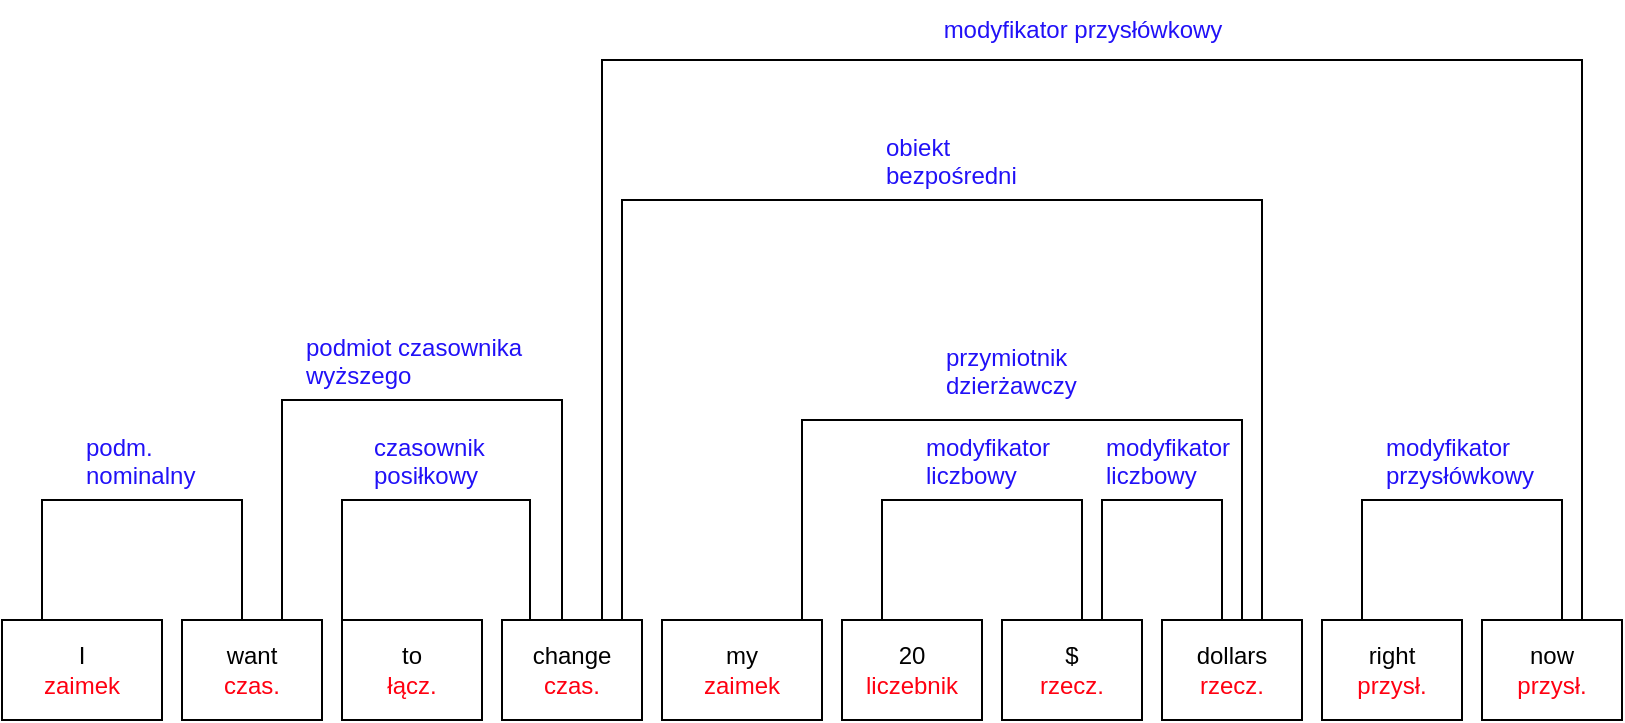 <mxfile version="21.6.8" type="github">
  <diagram name="Strona-1" id="wPOHInvlTbDzHIjxE4CW">
    <mxGraphModel dx="1371" dy="1000" grid="1" gridSize="10" guides="1" tooltips="1" connect="1" arrows="1" fold="1" page="1" pageScale="1" pageWidth="827" pageHeight="1169" math="0" shadow="0">
      <root>
        <mxCell id="0" />
        <mxCell id="1" parent="0" />
        <mxCell id="a_Q1eAjNwYJm86amQNqQ-1" value="&lt;div&gt;I&lt;/div&gt;&lt;div&gt;&lt;font color=&quot;#ff0011&quot;&gt;zaimek&lt;/font&gt;&lt;/div&gt;" style="rounded=0;whiteSpace=wrap;html=1;" parent="1" vertex="1">
          <mxGeometry x="10" y="390" width="80" height="50" as="geometry" />
        </mxCell>
        <mxCell id="a_Q1eAjNwYJm86amQNqQ-2" value="want&lt;br&gt;&lt;font color=&quot;#ff0011&quot;&gt;czas.&lt;/font&gt;" style="rounded=0;whiteSpace=wrap;html=1;" parent="1" vertex="1">
          <mxGeometry x="100" y="390" width="70" height="50" as="geometry" />
        </mxCell>
        <mxCell id="a_Q1eAjNwYJm86amQNqQ-3" value="&lt;div&gt;to&lt;font color=&quot;#ff0011&quot;&gt;&lt;br&gt;&lt;/font&gt;&lt;/div&gt;&lt;div&gt;&lt;font color=&quot;#ff0011&quot;&gt;łącz.&lt;/font&gt;&lt;/div&gt;" style="rounded=0;whiteSpace=wrap;html=1;" parent="1" vertex="1">
          <mxGeometry x="180" y="390" width="70" height="50" as="geometry" />
        </mxCell>
        <mxCell id="a_Q1eAjNwYJm86amQNqQ-4" value="&lt;div&gt;change&lt;font color=&quot;#ff0011&quot;&gt;&lt;br&gt;&lt;/font&gt;&lt;/div&gt;&lt;div&gt;&lt;font color=&quot;#ff0011&quot;&gt;czas.&lt;/font&gt;&lt;/div&gt;" style="rounded=0;whiteSpace=wrap;html=1;" parent="1" vertex="1">
          <mxGeometry x="260" y="390" width="70" height="50" as="geometry" />
        </mxCell>
        <mxCell id="a_Q1eAjNwYJm86amQNqQ-5" value="&lt;div&gt;my&lt;font color=&quot;#ff0011&quot;&gt;&lt;br&gt;&lt;/font&gt;&lt;/div&gt;&lt;div&gt;&lt;font color=&quot;#ff0011&quot;&gt;zaimek&lt;/font&gt;&lt;/div&gt;" style="rounded=0;whiteSpace=wrap;html=1;" parent="1" vertex="1">
          <mxGeometry x="340" y="390" width="80" height="50" as="geometry" />
        </mxCell>
        <mxCell id="a_Q1eAjNwYJm86amQNqQ-6" value="&lt;div&gt;20&lt;/div&gt;&lt;div&gt;&lt;font color=&quot;#ff0011&quot;&gt;liczebnik&lt;/font&gt;&lt;/div&gt;" style="rounded=0;whiteSpace=wrap;html=1;" parent="1" vertex="1">
          <mxGeometry x="430" y="390" width="70" height="50" as="geometry" />
        </mxCell>
        <mxCell id="a_Q1eAjNwYJm86amQNqQ-7" value="&lt;div&gt;$&lt;/div&gt;&lt;div&gt;&lt;font color=&quot;#ff0011&quot;&gt;rzecz.&lt;/font&gt;&lt;/div&gt;" style="rounded=0;whiteSpace=wrap;html=1;" parent="1" vertex="1">
          <mxGeometry x="510" y="390" width="70" height="50" as="geometry" />
        </mxCell>
        <mxCell id="a_Q1eAjNwYJm86amQNqQ-8" value="&lt;div&gt;dollars&lt;/div&gt;&lt;div&gt;&lt;font color=&quot;#ff0011&quot;&gt;rzecz.&lt;/font&gt;&lt;/div&gt;" style="rounded=0;whiteSpace=wrap;html=1;" parent="1" vertex="1">
          <mxGeometry x="590" y="390" width="70" height="50" as="geometry" />
        </mxCell>
        <mxCell id="a_Q1eAjNwYJm86amQNqQ-9" value="&lt;div&gt;right&lt;font color=&quot;#ff0011&quot;&gt;&lt;br&gt;&lt;/font&gt;&lt;/div&gt;&lt;div&gt;&lt;font color=&quot;#ff0011&quot;&gt;przysł.&lt;/font&gt;&lt;/div&gt;" style="rounded=0;whiteSpace=wrap;html=1;" parent="1" vertex="1">
          <mxGeometry x="670" y="390" width="70" height="50" as="geometry" />
        </mxCell>
        <mxCell id="a_Q1eAjNwYJm86amQNqQ-10" value="&lt;div&gt;now&lt;font color=&quot;#ff0011&quot;&gt;&lt;br&gt;&lt;/font&gt;&lt;/div&gt;&lt;div&gt;&lt;font color=&quot;#ff0011&quot;&gt;przysł.&lt;/font&gt;&lt;/div&gt;" style="rounded=0;whiteSpace=wrap;html=1;" parent="1" vertex="1">
          <mxGeometry x="750" y="390" width="70" height="50" as="geometry" />
        </mxCell>
        <mxCell id="a_Q1eAjNwYJm86amQNqQ-11" value="" style="shape=partialRectangle;whiteSpace=wrap;html=1;bottom=1;right=1;left=1;top=0;fillColor=none;routingCenterX=-0.5;rotation=-180;" parent="1" vertex="1">
          <mxGeometry x="410" y="290" width="220" height="100" as="geometry" />
        </mxCell>
        <mxCell id="a_Q1eAjNwYJm86amQNqQ-12" value="" style="shape=partialRectangle;whiteSpace=wrap;html=1;bottom=1;right=1;left=1;top=0;fillColor=none;routingCenterX=-0.5;rotation=-180;" parent="1" vertex="1">
          <mxGeometry x="150" y="280" width="140" height="110" as="geometry" />
        </mxCell>
        <mxCell id="a_Q1eAjNwYJm86amQNqQ-13" value="" style="shape=partialRectangle;whiteSpace=wrap;html=1;bottom=1;right=1;left=1;top=0;fillColor=none;routingCenterX=-0.5;rotation=-180;" parent="1" vertex="1">
          <mxGeometry x="180" y="330" width="94" height="60" as="geometry" />
        </mxCell>
        <mxCell id="a_Q1eAjNwYJm86amQNqQ-14" value="" style="shape=partialRectangle;whiteSpace=wrap;html=1;bottom=1;right=1;left=1;top=0;fillColor=none;routingCenterX=-0.5;rotation=-180;" parent="1" vertex="1">
          <mxGeometry x="310" y="110" width="490" height="280" as="geometry" />
        </mxCell>
        <mxCell id="a_Q1eAjNwYJm86amQNqQ-15" value="" style="shape=partialRectangle;whiteSpace=wrap;html=1;bottom=1;right=1;left=1;top=0;fillColor=none;routingCenterX=-0.5;rotation=-180;" parent="1" vertex="1">
          <mxGeometry x="690" y="330" width="100" height="60" as="geometry" />
        </mxCell>
        <mxCell id="a_Q1eAjNwYJm86amQNqQ-16" value="" style="shape=partialRectangle;whiteSpace=wrap;html=1;bottom=1;right=1;left=1;top=0;fillColor=none;routingCenterX=-0.5;rotation=-180;" parent="1" vertex="1">
          <mxGeometry x="320" y="180" width="320" height="210" as="geometry" />
        </mxCell>
        <mxCell id="a_Q1eAjNwYJm86amQNqQ-17" value="" style="shape=partialRectangle;whiteSpace=wrap;html=1;bottom=1;right=1;left=1;top=0;fillColor=none;routingCenterX=-0.5;rotation=-180;" parent="1" vertex="1">
          <mxGeometry x="450" y="330" width="100" height="60" as="geometry" />
        </mxCell>
        <mxCell id="a_Q1eAjNwYJm86amQNqQ-18" value="" style="shape=partialRectangle;whiteSpace=wrap;html=1;bottom=1;right=1;left=1;top=0;fillColor=none;routingCenterX=-0.5;rotation=-180;" parent="1" vertex="1">
          <mxGeometry x="560" y="330" width="60" height="60" as="geometry" />
        </mxCell>
        <mxCell id="a_Q1eAjNwYJm86amQNqQ-19" value="" style="shape=partialRectangle;whiteSpace=wrap;html=1;bottom=1;right=1;left=1;top=0;fillColor=none;routingCenterX=-0.5;rotation=-180;" parent="1" vertex="1">
          <mxGeometry x="30" y="330" width="100" height="60" as="geometry" />
        </mxCell>
        <mxCell id="a_Q1eAjNwYJm86amQNqQ-21" value="&lt;font color=&quot;#2111f7&quot;&gt;modyfikator przysłówkowy&lt;br&gt;&lt;/font&gt;" style="text;html=1;align=center;verticalAlign=middle;resizable=0;points=[];autosize=1;strokeColor=none;fillColor=none;" parent="1" vertex="1">
          <mxGeometry x="470" y="80" width="160" height="30" as="geometry" />
        </mxCell>
        <mxCell id="a_Q1eAjNwYJm86amQNqQ-23" value="&lt;font color=&quot;#2111f7&quot;&gt;obiekt bezpośredni&lt;br&gt;&lt;/font&gt;" style="text;whiteSpace=wrap;html=1;" parent="1" vertex="1">
          <mxGeometry x="450" y="140" width="80" height="40" as="geometry" />
        </mxCell>
        <mxCell id="a_Q1eAjNwYJm86amQNqQ-25" value="&lt;font color=&quot;#2111f7&quot;&gt;modyfikator liczbowy&lt;br&gt;&lt;/font&gt;" style="text;whiteSpace=wrap;html=1;" parent="1" vertex="1">
          <mxGeometry x="560" y="290" width="90" height="40" as="geometry" />
        </mxCell>
        <mxCell id="a_Q1eAjNwYJm86amQNqQ-26" value="&lt;font color=&quot;#2111f7&quot;&gt;przymiotnik dzierżawczy&lt;br&gt;&lt;/font&gt;" style="text;whiteSpace=wrap;html=1;" parent="1" vertex="1">
          <mxGeometry x="480" y="245" width="80" height="70" as="geometry" />
        </mxCell>
        <mxCell id="a_Q1eAjNwYJm86amQNqQ-27" value="&lt;font color=&quot;#2111f7&quot;&gt;podmiot czasownika wyższego&lt;br&gt;&lt;/font&gt;" style="text;whiteSpace=wrap;html=1;" parent="1" vertex="1">
          <mxGeometry x="160" y="240" width="140" height="80" as="geometry" />
        </mxCell>
        <mxCell id="a_Q1eAjNwYJm86amQNqQ-28" value="&lt;font color=&quot;#2111f7&quot;&gt;podm. nominalny&lt;br&gt;&lt;/font&gt;" style="text;whiteSpace=wrap;html=1;" parent="1" vertex="1">
          <mxGeometry x="50" y="290" width="60" height="40" as="geometry" />
        </mxCell>
        <mxCell id="a_Q1eAjNwYJm86amQNqQ-29" value="&lt;font color=&quot;#2111f7&quot;&gt;czasownik posiłkowy&lt;br&gt;&lt;/font&gt;" style="text;whiteSpace=wrap;html=1;" parent="1" vertex="1">
          <mxGeometry x="194" y="290" width="80" height="40" as="geometry" />
        </mxCell>
        <mxCell id="a_Q1eAjNwYJm86amQNqQ-30" value="&lt;font color=&quot;#2111f7&quot;&gt;modyfikator przysłówkowy&lt;br&gt;&lt;/font&gt;" style="text;whiteSpace=wrap;html=1;" parent="1" vertex="1">
          <mxGeometry x="700" y="290" width="80" height="40" as="geometry" />
        </mxCell>
        <mxCell id="_0y2o-h1YbhjQFnWj4-L-1" value="&lt;font color=&quot;#2111f7&quot;&gt;modyfikator liczbowy&lt;br&gt;&lt;/font&gt;" style="text;whiteSpace=wrap;html=1;" vertex="1" parent="1">
          <mxGeometry x="470" y="290" width="90" height="40" as="geometry" />
        </mxCell>
      </root>
    </mxGraphModel>
  </diagram>
</mxfile>
